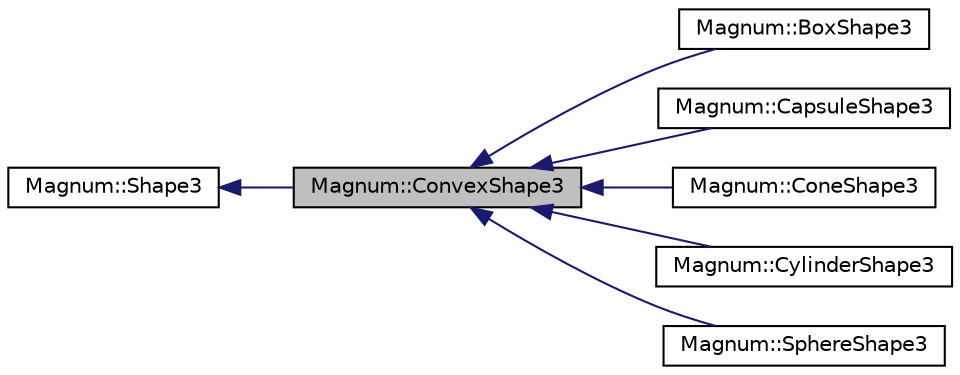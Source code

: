 digraph "Magnum::ConvexShape3"
{
  edge [fontname="Helvetica",fontsize="10",labelfontname="Helvetica",labelfontsize="10"];
  node [fontname="Helvetica",fontsize="10",shape=record];
  rankdir="LR";
  Node1 [label="Magnum::ConvexShape3",height=0.2,width=0.4,color="black", fillcolor="grey75", style="filled", fontcolor="black"];
  Node2 -> Node1 [dir="back",color="midnightblue",fontsize="10",style="solid",fontname="Helvetica"];
  Node2 [label="Magnum::Shape3",height=0.2,width=0.4,color="black", fillcolor="white", style="filled",URL="$class_magnum_1_1_shape3.html",tooltip="Shape3. "];
  Node1 -> Node3 [dir="back",color="midnightblue",fontsize="10",style="solid",fontname="Helvetica"];
  Node3 [label="Magnum::BoxShape3",height=0.2,width=0.4,color="black", fillcolor="white", style="filled",URL="$class_magnum_1_1_box_shape3.html",tooltip="BoxShape3. "];
  Node1 -> Node4 [dir="back",color="midnightblue",fontsize="10",style="solid",fontname="Helvetica"];
  Node4 [label="Magnum::CapsuleShape3",height=0.2,width=0.4,color="black", fillcolor="white", style="filled",URL="$class_magnum_1_1_capsule_shape3.html",tooltip="CapsuleShape3. "];
  Node1 -> Node5 [dir="back",color="midnightblue",fontsize="10",style="solid",fontname="Helvetica"];
  Node5 [label="Magnum::ConeShape3",height=0.2,width=0.4,color="black", fillcolor="white", style="filled",URL="$class_magnum_1_1_cone_shape3.html",tooltip="ConeShape3. "];
  Node1 -> Node6 [dir="back",color="midnightblue",fontsize="10",style="solid",fontname="Helvetica"];
  Node6 [label="Magnum::CylinderShape3",height=0.2,width=0.4,color="black", fillcolor="white", style="filled",URL="$class_magnum_1_1_cylinder_shape3.html",tooltip="CylinderShape3. "];
  Node1 -> Node7 [dir="back",color="midnightblue",fontsize="10",style="solid",fontname="Helvetica"];
  Node7 [label="Magnum::SphereShape3",height=0.2,width=0.4,color="black", fillcolor="white", style="filled",URL="$class_magnum_1_1_sphere_shape3.html",tooltip="SphereShape3. "];
}
